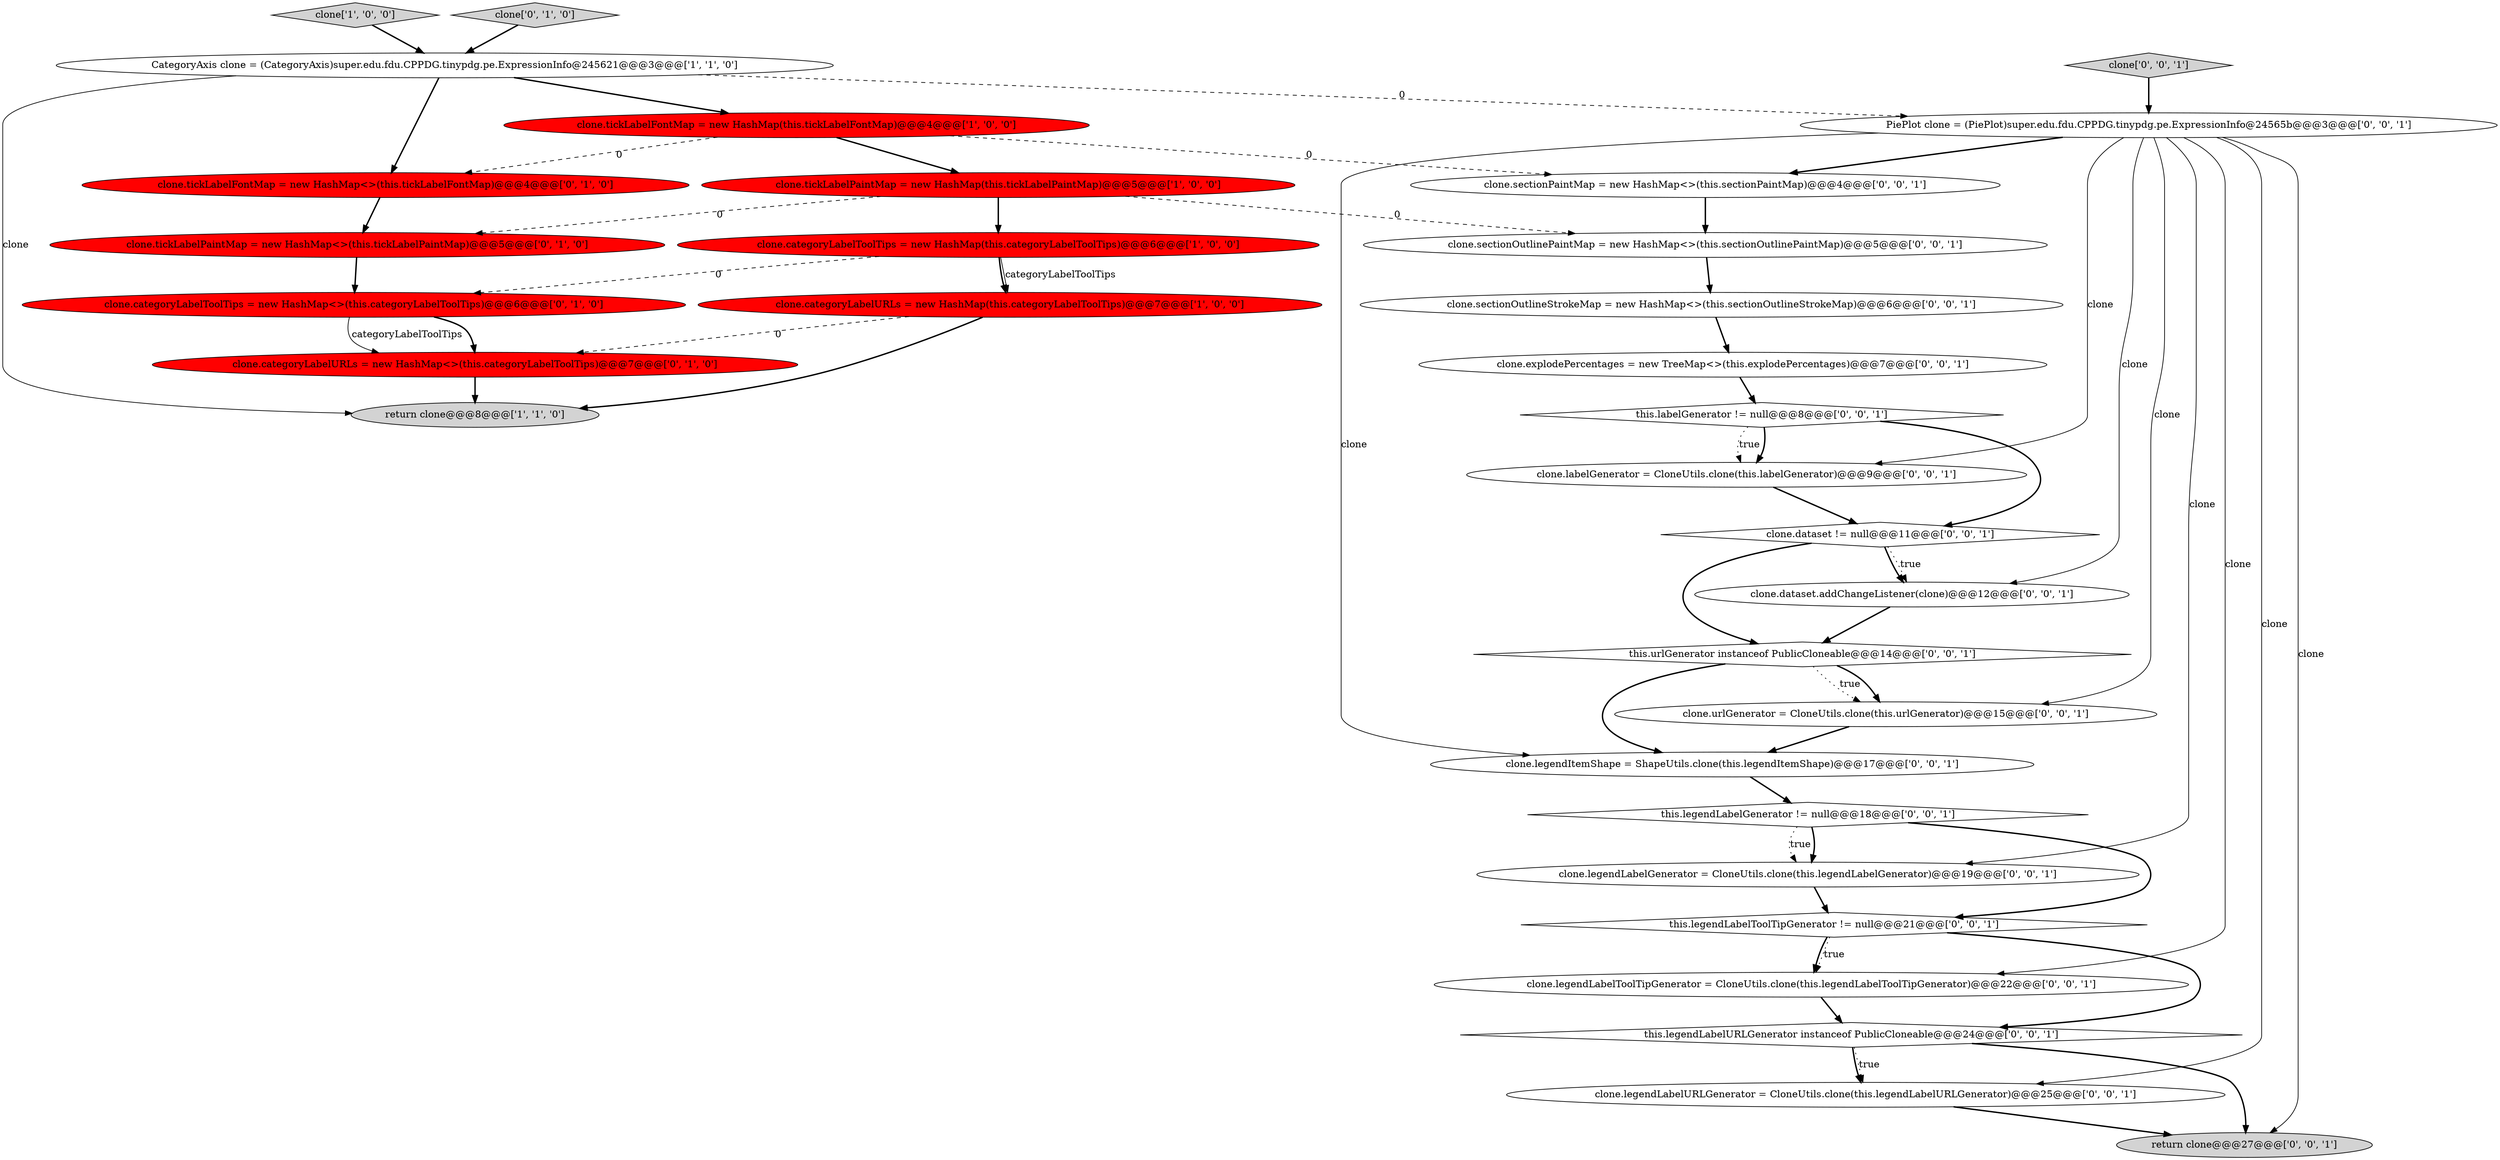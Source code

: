 digraph {
28 [style = filled, label = "clone.sectionOutlinePaintMap = new HashMap<>(this.sectionOutlinePaintMap)@@@5@@@['0', '0', '1']", fillcolor = white, shape = ellipse image = "AAA0AAABBB3BBB"];
6 [style = filled, label = "clone.tickLabelPaintMap = new HashMap(this.tickLabelPaintMap)@@@5@@@['1', '0', '0']", fillcolor = red, shape = ellipse image = "AAA1AAABBB1BBB"];
5 [style = filled, label = "clone.tickLabelFontMap = new HashMap(this.tickLabelFontMap)@@@4@@@['1', '0', '0']", fillcolor = red, shape = ellipse image = "AAA1AAABBB1BBB"];
26 [style = filled, label = "clone.legendLabelGenerator = CloneUtils.clone(this.legendLabelGenerator)@@@19@@@['0', '0', '1']", fillcolor = white, shape = ellipse image = "AAA0AAABBB3BBB"];
19 [style = filled, label = "clone.explodePercentages = new TreeMap<>(this.explodePercentages)@@@7@@@['0', '0', '1']", fillcolor = white, shape = ellipse image = "AAA0AAABBB3BBB"];
2 [style = filled, label = "clone.categoryLabelURLs = new HashMap(this.categoryLabelToolTips)@@@7@@@['1', '0', '0']", fillcolor = red, shape = ellipse image = "AAA1AAABBB1BBB"];
24 [style = filled, label = "this.legendLabelToolTipGenerator != null@@@21@@@['0', '0', '1']", fillcolor = white, shape = diamond image = "AAA0AAABBB3BBB"];
25 [style = filled, label = "clone.dataset.addChangeListener(clone)@@@12@@@['0', '0', '1']", fillcolor = white, shape = ellipse image = "AAA0AAABBB3BBB"];
18 [style = filled, label = "this.urlGenerator instanceof PublicCloneable@@@14@@@['0', '0', '1']", fillcolor = white, shape = diamond image = "AAA0AAABBB3BBB"];
21 [style = filled, label = "clone.legendLabelURLGenerator = CloneUtils.clone(this.legendLabelURLGenerator)@@@25@@@['0', '0', '1']", fillcolor = white, shape = ellipse image = "AAA0AAABBB3BBB"];
30 [style = filled, label = "this.legendLabelGenerator != null@@@18@@@['0', '0', '1']", fillcolor = white, shape = diamond image = "AAA0AAABBB3BBB"];
0 [style = filled, label = "CategoryAxis clone = (CategoryAxis)super.edu.fdu.CPPDG.tinypdg.pe.ExpressionInfo@245621@@@3@@@['1', '1', '0']", fillcolor = white, shape = ellipse image = "AAA0AAABBB1BBB"];
1 [style = filled, label = "return clone@@@8@@@['1', '1', '0']", fillcolor = lightgray, shape = ellipse image = "AAA0AAABBB1BBB"];
15 [style = filled, label = "clone['0', '0', '1']", fillcolor = lightgray, shape = diamond image = "AAA0AAABBB3BBB"];
16 [style = filled, label = "clone.labelGenerator = CloneUtils.clone(this.labelGenerator)@@@9@@@['0', '0', '1']", fillcolor = white, shape = ellipse image = "AAA0AAABBB3BBB"];
31 [style = filled, label = "this.labelGenerator != null@@@8@@@['0', '0', '1']", fillcolor = white, shape = diamond image = "AAA0AAABBB3BBB"];
8 [style = filled, label = "clone.tickLabelFontMap = new HashMap<>(this.tickLabelFontMap)@@@4@@@['0', '1', '0']", fillcolor = red, shape = ellipse image = "AAA1AAABBB2BBB"];
13 [style = filled, label = "clone.urlGenerator = CloneUtils.clone(this.urlGenerator)@@@15@@@['0', '0', '1']", fillcolor = white, shape = ellipse image = "AAA0AAABBB3BBB"];
17 [style = filled, label = "PiePlot clone = (PiePlot)super.edu.fdu.CPPDG.tinypdg.pe.ExpressionInfo@24565b@@@3@@@['0', '0', '1']", fillcolor = white, shape = ellipse image = "AAA0AAABBB3BBB"];
27 [style = filled, label = "this.legendLabelURLGenerator instanceof PublicCloneable@@@24@@@['0', '0', '1']", fillcolor = white, shape = diamond image = "AAA0AAABBB3BBB"];
9 [style = filled, label = "clone.categoryLabelToolTips = new HashMap<>(this.categoryLabelToolTips)@@@6@@@['0', '1', '0']", fillcolor = red, shape = ellipse image = "AAA1AAABBB2BBB"];
3 [style = filled, label = "clone.categoryLabelToolTips = new HashMap(this.categoryLabelToolTips)@@@6@@@['1', '0', '0']", fillcolor = red, shape = ellipse image = "AAA1AAABBB1BBB"];
23 [style = filled, label = "clone.legendItemShape = ShapeUtils.clone(this.legendItemShape)@@@17@@@['0', '0', '1']", fillcolor = white, shape = ellipse image = "AAA0AAABBB3BBB"];
10 [style = filled, label = "clone.tickLabelPaintMap = new HashMap<>(this.tickLabelPaintMap)@@@5@@@['0', '1', '0']", fillcolor = red, shape = ellipse image = "AAA1AAABBB2BBB"];
14 [style = filled, label = "return clone@@@27@@@['0', '0', '1']", fillcolor = lightgray, shape = ellipse image = "AAA0AAABBB3BBB"];
20 [style = filled, label = "clone.legendLabelToolTipGenerator = CloneUtils.clone(this.legendLabelToolTipGenerator)@@@22@@@['0', '0', '1']", fillcolor = white, shape = ellipse image = "AAA0AAABBB3BBB"];
29 [style = filled, label = "clone.dataset != null@@@11@@@['0', '0', '1']", fillcolor = white, shape = diamond image = "AAA0AAABBB3BBB"];
4 [style = filled, label = "clone['1', '0', '0']", fillcolor = lightgray, shape = diamond image = "AAA0AAABBB1BBB"];
7 [style = filled, label = "clone['0', '1', '0']", fillcolor = lightgray, shape = diamond image = "AAA0AAABBB2BBB"];
12 [style = filled, label = "clone.sectionPaintMap = new HashMap<>(this.sectionPaintMap)@@@4@@@['0', '0', '1']", fillcolor = white, shape = ellipse image = "AAA0AAABBB3BBB"];
22 [style = filled, label = "clone.sectionOutlineStrokeMap = new HashMap<>(this.sectionOutlineStrokeMap)@@@6@@@['0', '0', '1']", fillcolor = white, shape = ellipse image = "AAA0AAABBB3BBB"];
11 [style = filled, label = "clone.categoryLabelURLs = new HashMap<>(this.categoryLabelToolTips)@@@7@@@['0', '1', '0']", fillcolor = red, shape = ellipse image = "AAA1AAABBB2BBB"];
6->3 [style = bold, label=""];
8->10 [style = bold, label=""];
30->24 [style = bold, label=""];
5->12 [style = dashed, label="0"];
9->11 [style = bold, label=""];
12->28 [style = bold, label=""];
18->23 [style = bold, label=""];
23->30 [style = bold, label=""];
22->19 [style = bold, label=""];
27->14 [style = bold, label=""];
11->1 [style = bold, label=""];
19->31 [style = bold, label=""];
31->16 [style = bold, label=""];
2->1 [style = bold, label=""];
16->29 [style = bold, label=""];
30->26 [style = bold, label=""];
25->18 [style = bold, label=""];
29->25 [style = bold, label=""];
31->29 [style = bold, label=""];
18->13 [style = dotted, label="true"];
7->0 [style = bold, label=""];
9->11 [style = solid, label="categoryLabelToolTips"];
30->26 [style = dotted, label="true"];
27->21 [style = dotted, label="true"];
31->16 [style = dotted, label="true"];
26->24 [style = bold, label=""];
0->17 [style = dashed, label="0"];
4->0 [style = bold, label=""];
29->18 [style = bold, label=""];
20->27 [style = bold, label=""];
6->10 [style = dashed, label="0"];
24->20 [style = bold, label=""];
17->23 [style = solid, label="clone"];
6->28 [style = dashed, label="0"];
15->17 [style = bold, label=""];
0->1 [style = solid, label="clone"];
17->12 [style = bold, label=""];
3->2 [style = solid, label="categoryLabelToolTips"];
17->25 [style = solid, label="clone"];
5->6 [style = bold, label=""];
3->2 [style = bold, label=""];
3->9 [style = dashed, label="0"];
17->20 [style = solid, label="clone"];
17->13 [style = solid, label="clone"];
24->20 [style = dotted, label="true"];
0->8 [style = bold, label=""];
18->13 [style = bold, label=""];
13->23 [style = bold, label=""];
5->8 [style = dashed, label="0"];
2->11 [style = dashed, label="0"];
17->16 [style = solid, label="clone"];
10->9 [style = bold, label=""];
17->14 [style = solid, label="clone"];
17->21 [style = solid, label="clone"];
17->26 [style = solid, label="clone"];
27->21 [style = bold, label=""];
24->27 [style = bold, label=""];
28->22 [style = bold, label=""];
29->25 [style = dotted, label="true"];
0->5 [style = bold, label=""];
21->14 [style = bold, label=""];
}
